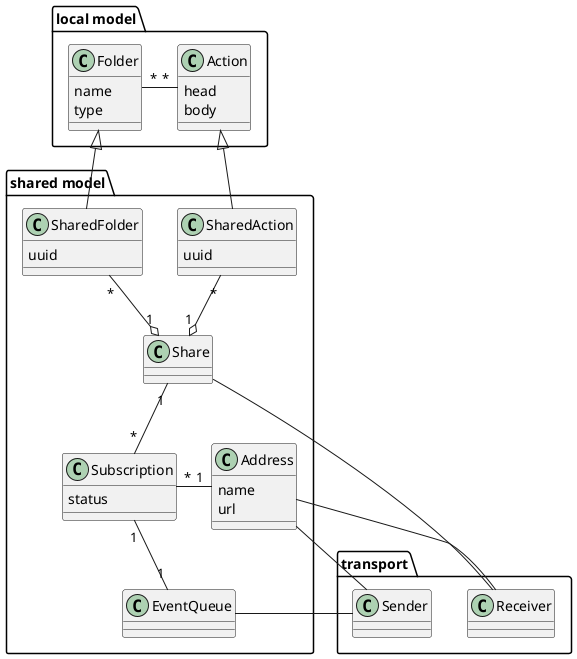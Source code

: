 @startuml

package "local model" {

    class Folder {
        name
        type
    }

    class Action {
        head
        body
    }

    Folder "*" -r- "*" Action
    
}

package "shared model" {

    class SharedFolder {
        uuid
    }

    class SharedAction {
        uuid
    }

    Folder <|-- SharedFolder
    Action <|-- SharedAction
    SharedFolder "*" --o "1" Share
    SharedAction "*" --o "1" Share

    class Share {
    }

    class Address {
        name
        url
    }

    class Subscription {
        status
    }

    Share "1" -- "*" Subscription
    Subscription "*" -r- "1" Address

    class EventQueue {
    }
    
    EventQueue "1" -u- "1" Subscription

}

package transport {

    class Sender {
    }
    
    Sender -l- EventQueue
    Sender -l- Address
    
    class Receiver {
    }
    
    Receiver -l- Share
    Receiver -l- Address

}

@enduml
